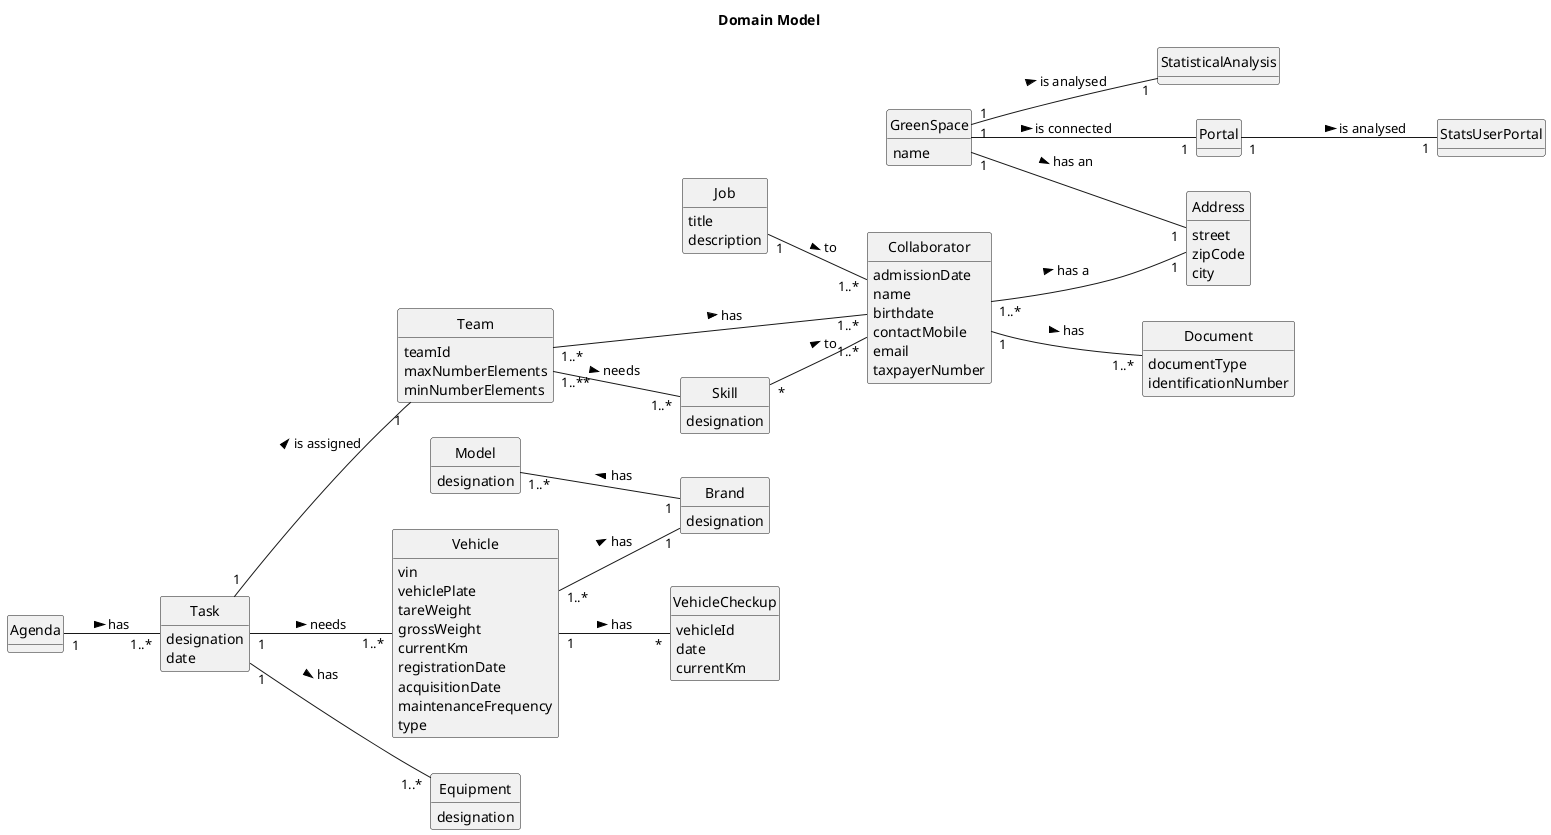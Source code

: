 @startuml
skinparam monochrome true
skinparam packageStyle rectangle
skinparam shadowing false
skinparam classAttributeIconSize 0
hide circle
hide methods
left to right direction

title Domain Model

class Skill {
    designation
}

class Job {
    title
    description
}

class Collaborator {
    admissionDate
    name
    birthdate
    contactMobile
    email
    taxpayerNumber
}

class Document{
    documentType
    identificationNumber
}


class Team {
    teamId
    maxNumberElements
    minNumberElements
}

class Vehicle {
    vin
    vehiclePlate
    tareWeight
    grossWeight
    currentKm
    registrationDate
    acquisitionDate
    maintenanceFrequency
    type
}

class Brand{
    designation
}

class Model{
    designation
}

class VehicleCheckup{
    vehicleId
    date
    currentKm
}

'class Person {
 '   name
 '   birthdate
 '   contactMobile
 '   email
  '  taxpayerNumber
'}

class Address{
    street
    zipCode
    city
}

class StatisticalAnalysis{
}

class StatsUserPortal{
}


class GreenSpace{
    name
}

class Task{
    designation
    date
}

class Equipment{
    designation
}

class Agenda{
}

class Portal{
}

Vehicle "1..*" -- "1" Brand : has >

Model "1..*" -- "1" Brand : has <

Collaborator "1" -- "1..*" Document : has >

Job "1" -- "1..*" Collaborator : to >


Skill "*" -- "1..*" Collaborator : to >
Team "1..**" -- "1..*" Skill : needs >


Team "1..*" -- "1..*" Collaborator : has >


Vehicle "1" -- "*" VehicleCheckup : has >


Collaborator "1..*" -- "1" Address : has a >

GreenSpace "1" -- "1" StatisticalAnalysis : is analysed >

GreenSpace "1" -- "1" Address : has an >

Task "1" -- "1..*" Vehicle : needs >

Task "1" -- "1" Team : is assigned >

Task "1" -- "1..*" Equipment : has >

GreenSpace "1" -- "1" Portal : is connected >

Portal "1" -- "1" StatsUserPortal : is analysed >

Agenda "1" -- "1..*" Task : has >
@enduml